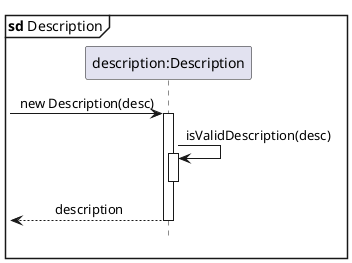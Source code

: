 @startuml
'https://plantuml.com/sequence-diagram

mainframe **sd** Description
hide footbox

skinparam Sequence {
    MessageAlign center
    BoxFontSize 15
    BoxPadding 0
    BoxFontColor #FFFFFF
    FontName Arial
}

participant "description:Description" as Description

-> Description : new Description(desc)
activate Description

Description -> Description : isValidDescription(desc)
activate Description
deactivate Description

<-- Description : description
deactivate Description
@enduml
